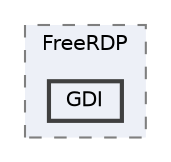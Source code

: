 digraph "FreeRDP-Sharp/FreeRDP/GDI"
{
 // LATEX_PDF_SIZE
  bgcolor="transparent";
  edge [fontname=Helvetica,fontsize=10,labelfontname=Helvetica,labelfontsize=10];
  node [fontname=Helvetica,fontsize=10,shape=box,height=0.2,width=0.4];
  compound=true
  subgraph clusterdir_40e035bea3eba5ad6923c885e22e6a4e {
    graph [ bgcolor="#edf0f7", pencolor="grey50", label="FreeRDP", fontname=Helvetica,fontsize=10 style="filled,dashed", URL="dir_40e035bea3eba5ad6923c885e22e6a4e.html",tooltip=""]
  dir_85755b6d5912c3df64a74ba7be5ca08c [label="GDI", fillcolor="#edf0f7", color="grey25", style="filled,bold", URL="dir_85755b6d5912c3df64a74ba7be5ca08c.html",tooltip=""];
  }
}
